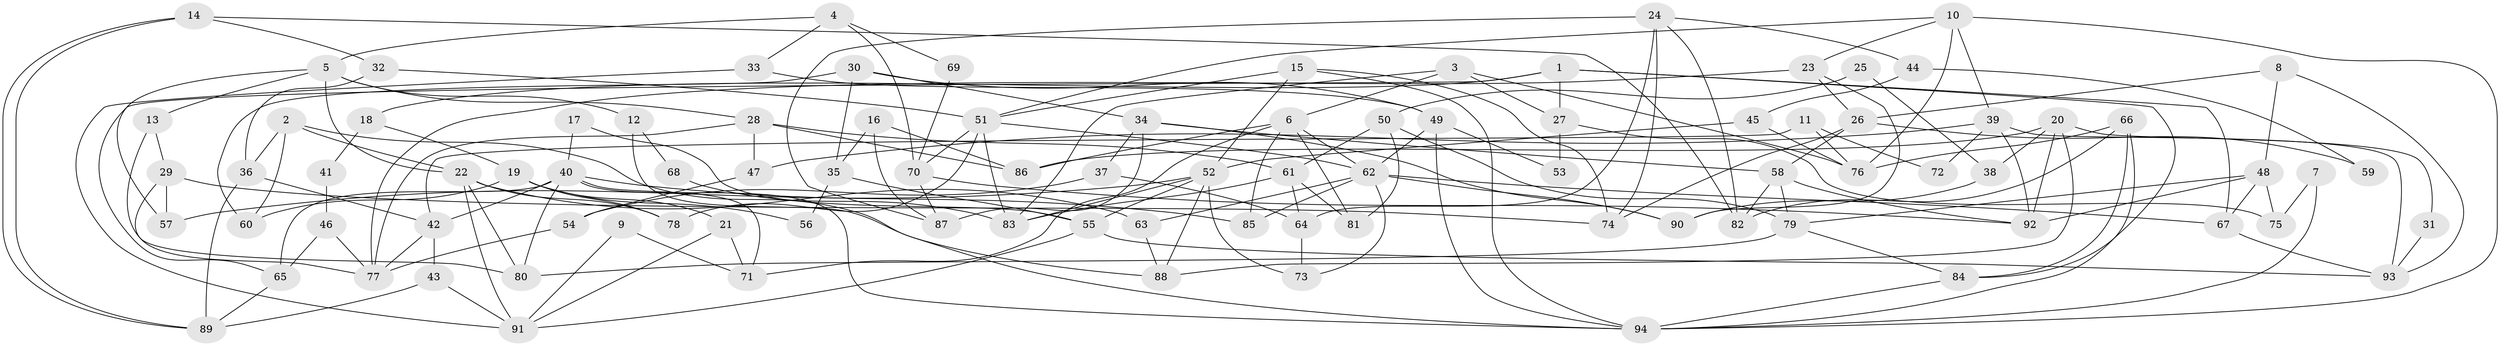 // coarse degree distribution, {5: 0.24561403508771928, 3: 0.21052631578947367, 2: 0.07017543859649122, 9: 0.03508771929824561, 4: 0.14035087719298245, 6: 0.10526315789473684, 12: 0.017543859649122806, 1: 0.017543859649122806, 7: 0.08771929824561403, 8: 0.05263157894736842, 10: 0.017543859649122806}
// Generated by graph-tools (version 1.1) at 2025/37/03/04/25 23:37:13]
// undirected, 94 vertices, 188 edges
graph export_dot {
  node [color=gray90,style=filled];
  1;
  2;
  3;
  4;
  5;
  6;
  7;
  8;
  9;
  10;
  11;
  12;
  13;
  14;
  15;
  16;
  17;
  18;
  19;
  20;
  21;
  22;
  23;
  24;
  25;
  26;
  27;
  28;
  29;
  30;
  31;
  32;
  33;
  34;
  35;
  36;
  37;
  38;
  39;
  40;
  41;
  42;
  43;
  44;
  45;
  46;
  47;
  48;
  49;
  50;
  51;
  52;
  53;
  54;
  55;
  56;
  57;
  58;
  59;
  60;
  61;
  62;
  63;
  64;
  65;
  66;
  67;
  68;
  69;
  70;
  71;
  72;
  73;
  74;
  75;
  76;
  77;
  78;
  79;
  80;
  81;
  82;
  83;
  84;
  85;
  86;
  87;
  88;
  89;
  90;
  91;
  92;
  93;
  94;
  1 -- 84;
  1 -- 67;
  1 -- 18;
  1 -- 27;
  1 -- 65;
  2 -- 22;
  2 -- 88;
  2 -- 36;
  2 -- 60;
  3 -- 76;
  3 -- 83;
  3 -- 6;
  3 -- 27;
  4 -- 5;
  4 -- 33;
  4 -- 69;
  4 -- 70;
  5 -- 57;
  5 -- 28;
  5 -- 12;
  5 -- 13;
  5 -- 22;
  6 -- 62;
  6 -- 71;
  6 -- 81;
  6 -- 85;
  6 -- 86;
  7 -- 94;
  7 -- 75;
  8 -- 48;
  8 -- 93;
  8 -- 26;
  9 -- 71;
  9 -- 91;
  10 -- 39;
  10 -- 94;
  10 -- 23;
  10 -- 51;
  10 -- 76;
  11 -- 76;
  11 -- 42;
  11 -- 72;
  12 -- 94;
  12 -- 68;
  13 -- 80;
  13 -- 29;
  14 -- 32;
  14 -- 89;
  14 -- 89;
  14 -- 82;
  15 -- 74;
  15 -- 94;
  15 -- 51;
  15 -- 52;
  16 -- 87;
  16 -- 86;
  16 -- 35;
  17 -- 55;
  17 -- 40;
  18 -- 19;
  18 -- 41;
  19 -- 60;
  19 -- 21;
  19 -- 56;
  19 -- 78;
  20 -- 88;
  20 -- 92;
  20 -- 31;
  20 -- 38;
  20 -- 86;
  21 -- 71;
  21 -- 91;
  22 -- 78;
  22 -- 63;
  22 -- 80;
  22 -- 91;
  23 -- 26;
  23 -- 77;
  23 -- 90;
  24 -- 87;
  24 -- 82;
  24 -- 44;
  24 -- 64;
  24 -- 74;
  25 -- 50;
  25 -- 38;
  26 -- 74;
  26 -- 58;
  26 -- 59;
  27 -- 53;
  27 -- 75;
  28 -- 86;
  28 -- 61;
  28 -- 47;
  28 -- 77;
  29 -- 77;
  29 -- 57;
  29 -- 74;
  30 -- 34;
  30 -- 49;
  30 -- 35;
  30 -- 60;
  31 -- 93;
  32 -- 51;
  32 -- 36;
  33 -- 91;
  33 -- 49;
  34 -- 90;
  34 -- 58;
  34 -- 37;
  34 -- 87;
  35 -- 55;
  35 -- 56;
  36 -- 89;
  36 -- 42;
  37 -- 64;
  37 -- 54;
  38 -- 90;
  39 -- 92;
  39 -- 47;
  39 -- 72;
  39 -- 93;
  40 -- 42;
  40 -- 65;
  40 -- 71;
  40 -- 80;
  40 -- 85;
  40 -- 94;
  41 -- 46;
  42 -- 77;
  42 -- 43;
  43 -- 91;
  43 -- 89;
  44 -- 45;
  44 -- 59;
  45 -- 76;
  45 -- 52;
  46 -- 77;
  46 -- 65;
  47 -- 54;
  48 -- 67;
  48 -- 92;
  48 -- 75;
  48 -- 79;
  49 -- 94;
  49 -- 62;
  49 -- 53;
  50 -- 81;
  50 -- 79;
  50 -- 61;
  51 -- 62;
  51 -- 70;
  51 -- 78;
  51 -- 83;
  52 -- 73;
  52 -- 55;
  52 -- 57;
  52 -- 83;
  52 -- 88;
  54 -- 77;
  55 -- 91;
  55 -- 93;
  58 -- 79;
  58 -- 82;
  58 -- 92;
  61 -- 83;
  61 -- 64;
  61 -- 81;
  62 -- 85;
  62 -- 63;
  62 -- 67;
  62 -- 73;
  62 -- 90;
  63 -- 88;
  64 -- 73;
  65 -- 89;
  66 -- 94;
  66 -- 82;
  66 -- 76;
  66 -- 84;
  67 -- 93;
  68 -- 83;
  69 -- 70;
  70 -- 87;
  70 -- 92;
  79 -- 80;
  79 -- 84;
  84 -- 94;
}
